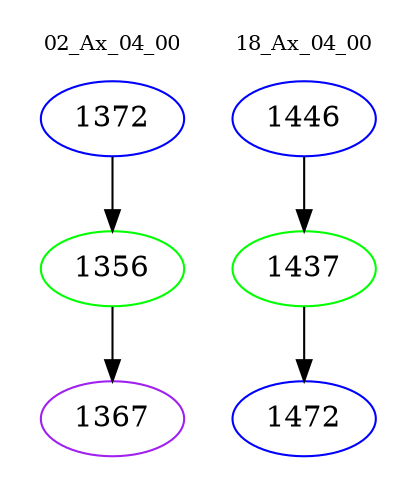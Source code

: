 digraph{
subgraph cluster_0 {
color = white
label = "02_Ax_04_00";
fontsize=10;
T0_1372 [label="1372", color="blue"]
T0_1372 -> T0_1356 [color="black"]
T0_1356 [label="1356", color="green"]
T0_1356 -> T0_1367 [color="black"]
T0_1367 [label="1367", color="purple"]
}
subgraph cluster_1 {
color = white
label = "18_Ax_04_00";
fontsize=10;
T1_1446 [label="1446", color="blue"]
T1_1446 -> T1_1437 [color="black"]
T1_1437 [label="1437", color="green"]
T1_1437 -> T1_1472 [color="black"]
T1_1472 [label="1472", color="blue"]
}
}
